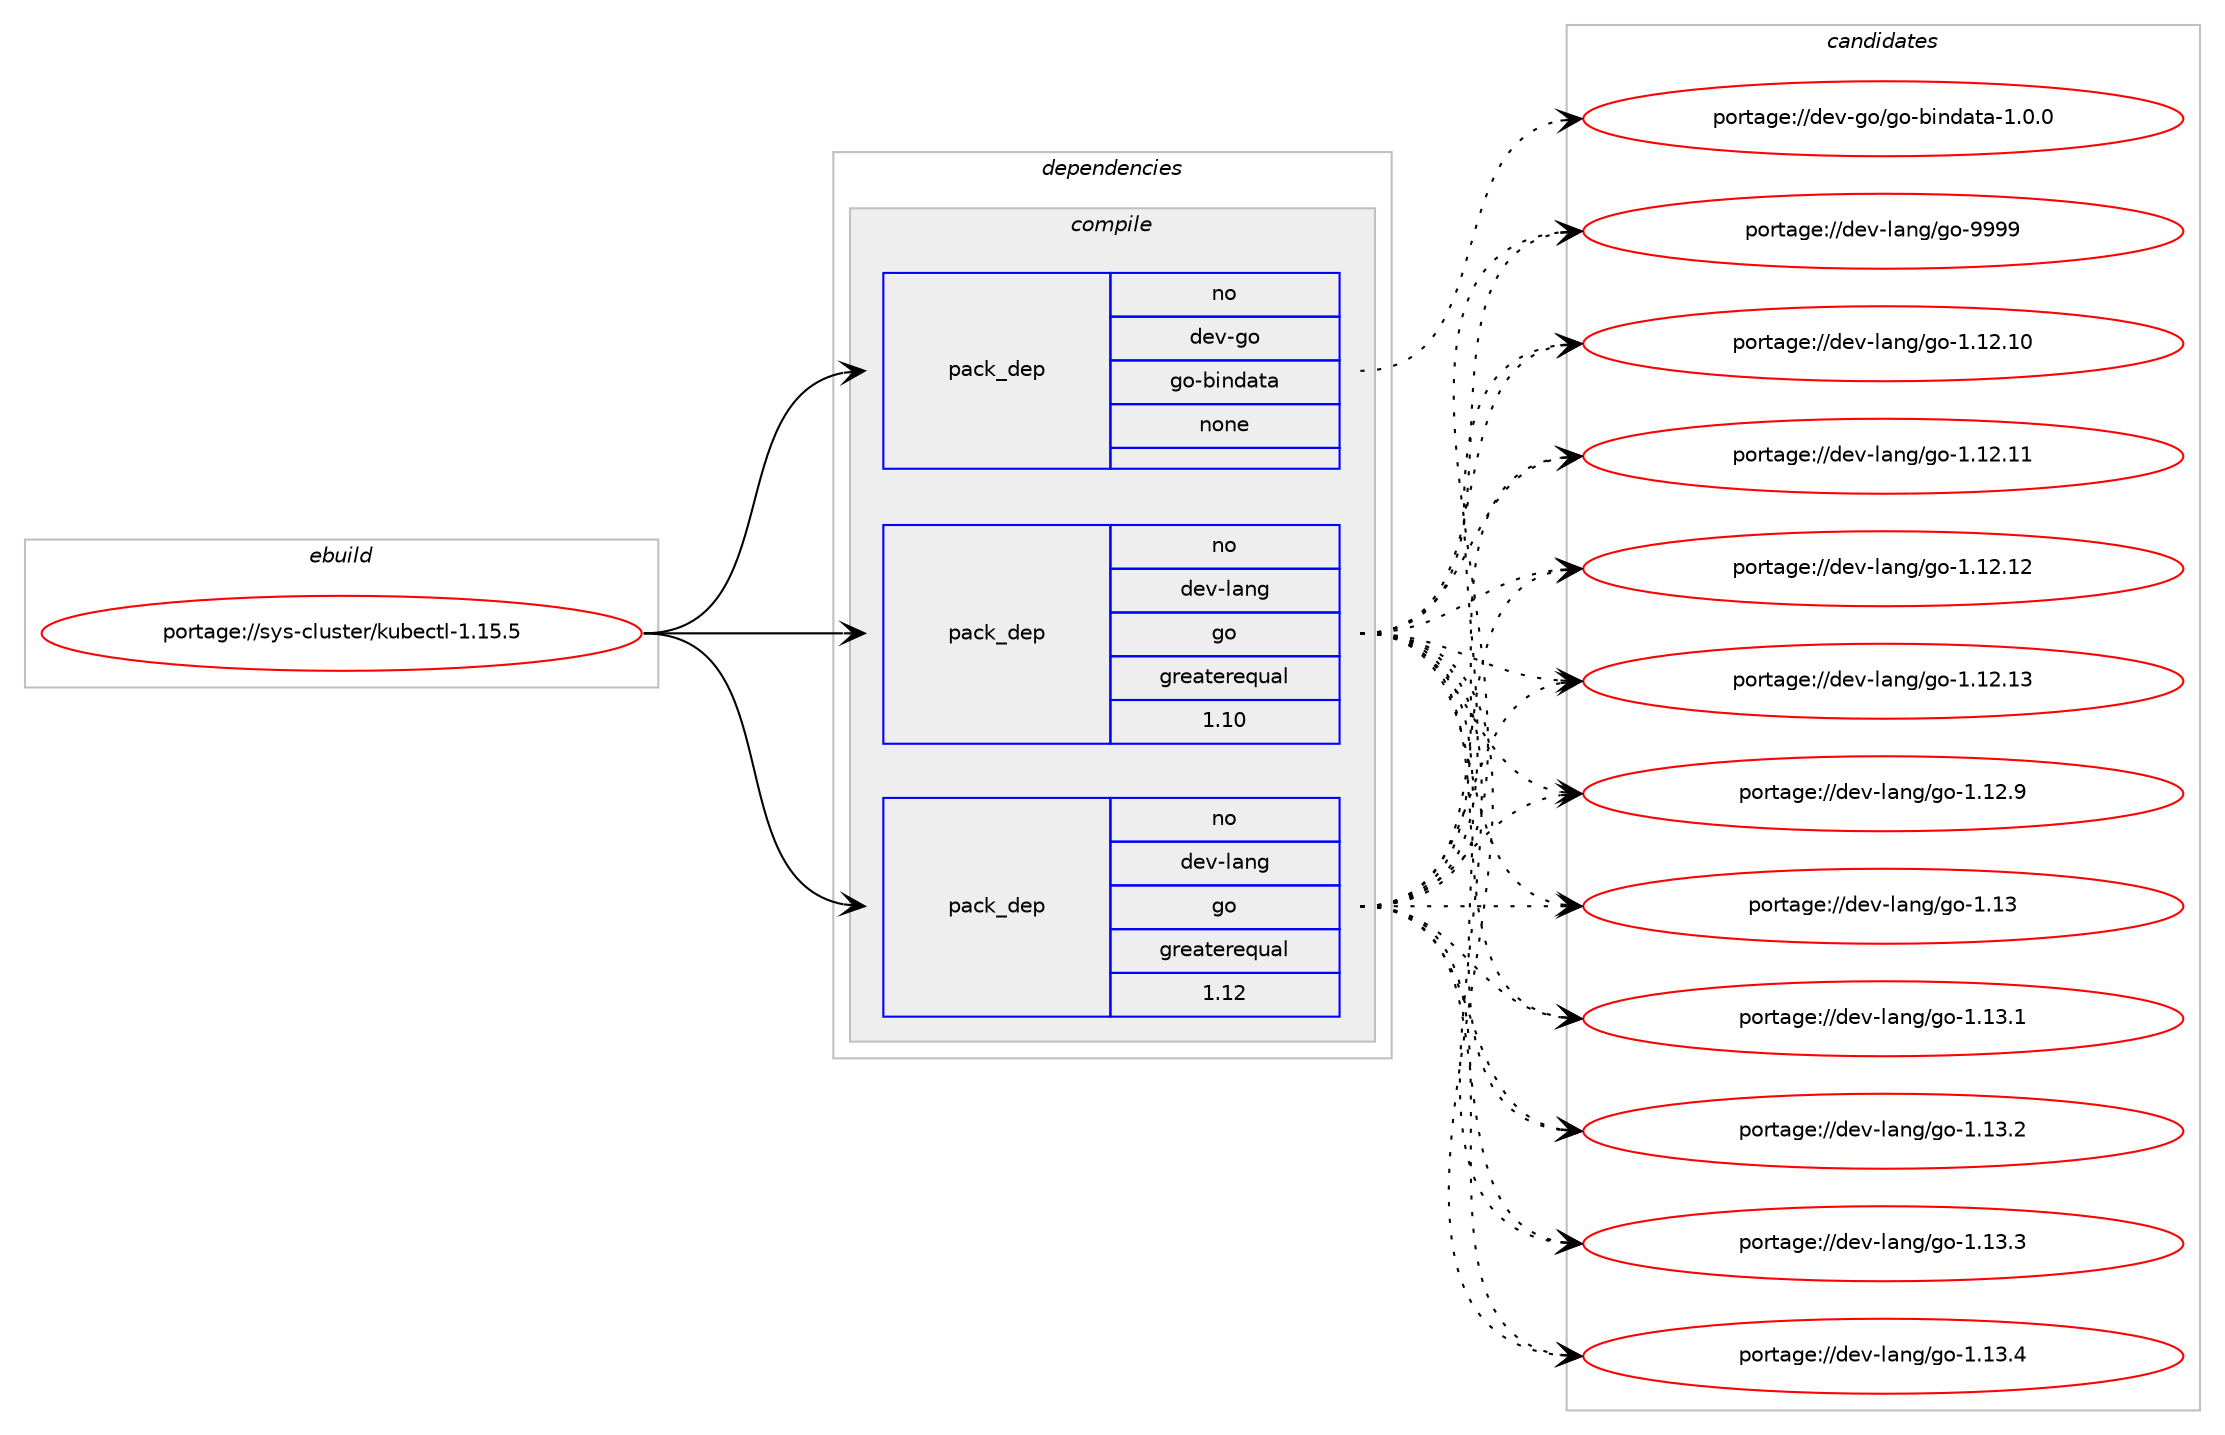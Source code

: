 digraph prolog {

# *************
# Graph options
# *************

newrank=true;
concentrate=true;
compound=true;
graph [rankdir=LR,fontname=Helvetica,fontsize=10,ranksep=1.5];#, ranksep=2.5, nodesep=0.2];
edge  [arrowhead=vee];
node  [fontname=Helvetica,fontsize=10];

# **********
# The ebuild
# **********

subgraph cluster_leftcol {
color=gray;
rank=same;
label=<<i>ebuild</i>>;
id [label="portage://sys-cluster/kubectl-1.15.5", color=red, width=4, href="../sys-cluster/kubectl-1.15.5.svg"];
}

# ****************
# The dependencies
# ****************

subgraph cluster_midcol {
color=gray;
label=<<i>dependencies</i>>;
subgraph cluster_compile {
fillcolor="#eeeeee";
style=filled;
label=<<i>compile</i>>;
subgraph pack309729 {
dependency418226 [label=<<TABLE BORDER="0" CELLBORDER="1" CELLSPACING="0" CELLPADDING="4" WIDTH="220"><TR><TD ROWSPAN="6" CELLPADDING="30">pack_dep</TD></TR><TR><TD WIDTH="110">no</TD></TR><TR><TD>dev-go</TD></TR><TR><TD>go-bindata</TD></TR><TR><TD>none</TD></TR><TR><TD></TD></TR></TABLE>>, shape=none, color=blue];
}
id:e -> dependency418226:w [weight=20,style="solid",arrowhead="vee"];
subgraph pack309730 {
dependency418227 [label=<<TABLE BORDER="0" CELLBORDER="1" CELLSPACING="0" CELLPADDING="4" WIDTH="220"><TR><TD ROWSPAN="6" CELLPADDING="30">pack_dep</TD></TR><TR><TD WIDTH="110">no</TD></TR><TR><TD>dev-lang</TD></TR><TR><TD>go</TD></TR><TR><TD>greaterequal</TD></TR><TR><TD>1.10</TD></TR></TABLE>>, shape=none, color=blue];
}
id:e -> dependency418227:w [weight=20,style="solid",arrowhead="vee"];
subgraph pack309731 {
dependency418228 [label=<<TABLE BORDER="0" CELLBORDER="1" CELLSPACING="0" CELLPADDING="4" WIDTH="220"><TR><TD ROWSPAN="6" CELLPADDING="30">pack_dep</TD></TR><TR><TD WIDTH="110">no</TD></TR><TR><TD>dev-lang</TD></TR><TR><TD>go</TD></TR><TR><TD>greaterequal</TD></TR><TR><TD>1.12</TD></TR></TABLE>>, shape=none, color=blue];
}
id:e -> dependency418228:w [weight=20,style="solid",arrowhead="vee"];
}
subgraph cluster_compileandrun {
fillcolor="#eeeeee";
style=filled;
label=<<i>compile and run</i>>;
}
subgraph cluster_run {
fillcolor="#eeeeee";
style=filled;
label=<<i>run</i>>;
}
}

# **************
# The candidates
# **************

subgraph cluster_choices {
rank=same;
color=gray;
label=<<i>candidates</i>>;

subgraph choice309729 {
color=black;
nodesep=1;
choiceportage100101118451031114710311145981051101009711697454946484648 [label="portage://dev-go/go-bindata-1.0.0", color=red, width=4,href="../dev-go/go-bindata-1.0.0.svg"];
dependency418226:e -> choiceportage100101118451031114710311145981051101009711697454946484648:w [style=dotted,weight="100"];
}
subgraph choice309730 {
color=black;
nodesep=1;
choiceportage1001011184510897110103471031114549464950464948 [label="portage://dev-lang/go-1.12.10", color=red, width=4,href="../dev-lang/go-1.12.10.svg"];
choiceportage1001011184510897110103471031114549464950464949 [label="portage://dev-lang/go-1.12.11", color=red, width=4,href="../dev-lang/go-1.12.11.svg"];
choiceportage1001011184510897110103471031114549464950464950 [label="portage://dev-lang/go-1.12.12", color=red, width=4,href="../dev-lang/go-1.12.12.svg"];
choiceportage1001011184510897110103471031114549464950464951 [label="portage://dev-lang/go-1.12.13", color=red, width=4,href="../dev-lang/go-1.12.13.svg"];
choiceportage10010111845108971101034710311145494649504657 [label="portage://dev-lang/go-1.12.9", color=red, width=4,href="../dev-lang/go-1.12.9.svg"];
choiceportage1001011184510897110103471031114549464951 [label="portage://dev-lang/go-1.13", color=red, width=4,href="../dev-lang/go-1.13.svg"];
choiceportage10010111845108971101034710311145494649514649 [label="portage://dev-lang/go-1.13.1", color=red, width=4,href="../dev-lang/go-1.13.1.svg"];
choiceportage10010111845108971101034710311145494649514650 [label="portage://dev-lang/go-1.13.2", color=red, width=4,href="../dev-lang/go-1.13.2.svg"];
choiceportage10010111845108971101034710311145494649514651 [label="portage://dev-lang/go-1.13.3", color=red, width=4,href="../dev-lang/go-1.13.3.svg"];
choiceportage10010111845108971101034710311145494649514652 [label="portage://dev-lang/go-1.13.4", color=red, width=4,href="../dev-lang/go-1.13.4.svg"];
choiceportage1001011184510897110103471031114557575757 [label="portage://dev-lang/go-9999", color=red, width=4,href="../dev-lang/go-9999.svg"];
dependency418227:e -> choiceportage1001011184510897110103471031114549464950464948:w [style=dotted,weight="100"];
dependency418227:e -> choiceportage1001011184510897110103471031114549464950464949:w [style=dotted,weight="100"];
dependency418227:e -> choiceportage1001011184510897110103471031114549464950464950:w [style=dotted,weight="100"];
dependency418227:e -> choiceportage1001011184510897110103471031114549464950464951:w [style=dotted,weight="100"];
dependency418227:e -> choiceportage10010111845108971101034710311145494649504657:w [style=dotted,weight="100"];
dependency418227:e -> choiceportage1001011184510897110103471031114549464951:w [style=dotted,weight="100"];
dependency418227:e -> choiceportage10010111845108971101034710311145494649514649:w [style=dotted,weight="100"];
dependency418227:e -> choiceportage10010111845108971101034710311145494649514650:w [style=dotted,weight="100"];
dependency418227:e -> choiceportage10010111845108971101034710311145494649514651:w [style=dotted,weight="100"];
dependency418227:e -> choiceportage10010111845108971101034710311145494649514652:w [style=dotted,weight="100"];
dependency418227:e -> choiceportage1001011184510897110103471031114557575757:w [style=dotted,weight="100"];
}
subgraph choice309731 {
color=black;
nodesep=1;
choiceportage1001011184510897110103471031114549464950464948 [label="portage://dev-lang/go-1.12.10", color=red, width=4,href="../dev-lang/go-1.12.10.svg"];
choiceportage1001011184510897110103471031114549464950464949 [label="portage://dev-lang/go-1.12.11", color=red, width=4,href="../dev-lang/go-1.12.11.svg"];
choiceportage1001011184510897110103471031114549464950464950 [label="portage://dev-lang/go-1.12.12", color=red, width=4,href="../dev-lang/go-1.12.12.svg"];
choiceportage1001011184510897110103471031114549464950464951 [label="portage://dev-lang/go-1.12.13", color=red, width=4,href="../dev-lang/go-1.12.13.svg"];
choiceportage10010111845108971101034710311145494649504657 [label="portage://dev-lang/go-1.12.9", color=red, width=4,href="../dev-lang/go-1.12.9.svg"];
choiceportage1001011184510897110103471031114549464951 [label="portage://dev-lang/go-1.13", color=red, width=4,href="../dev-lang/go-1.13.svg"];
choiceportage10010111845108971101034710311145494649514649 [label="portage://dev-lang/go-1.13.1", color=red, width=4,href="../dev-lang/go-1.13.1.svg"];
choiceportage10010111845108971101034710311145494649514650 [label="portage://dev-lang/go-1.13.2", color=red, width=4,href="../dev-lang/go-1.13.2.svg"];
choiceportage10010111845108971101034710311145494649514651 [label="portage://dev-lang/go-1.13.3", color=red, width=4,href="../dev-lang/go-1.13.3.svg"];
choiceportage10010111845108971101034710311145494649514652 [label="portage://dev-lang/go-1.13.4", color=red, width=4,href="../dev-lang/go-1.13.4.svg"];
choiceportage1001011184510897110103471031114557575757 [label="portage://dev-lang/go-9999", color=red, width=4,href="../dev-lang/go-9999.svg"];
dependency418228:e -> choiceportage1001011184510897110103471031114549464950464948:w [style=dotted,weight="100"];
dependency418228:e -> choiceportage1001011184510897110103471031114549464950464949:w [style=dotted,weight="100"];
dependency418228:e -> choiceportage1001011184510897110103471031114549464950464950:w [style=dotted,weight="100"];
dependency418228:e -> choiceportage1001011184510897110103471031114549464950464951:w [style=dotted,weight="100"];
dependency418228:e -> choiceportage10010111845108971101034710311145494649504657:w [style=dotted,weight="100"];
dependency418228:e -> choiceportage1001011184510897110103471031114549464951:w [style=dotted,weight="100"];
dependency418228:e -> choiceportage10010111845108971101034710311145494649514649:w [style=dotted,weight="100"];
dependency418228:e -> choiceportage10010111845108971101034710311145494649514650:w [style=dotted,weight="100"];
dependency418228:e -> choiceportage10010111845108971101034710311145494649514651:w [style=dotted,weight="100"];
dependency418228:e -> choiceportage10010111845108971101034710311145494649514652:w [style=dotted,weight="100"];
dependency418228:e -> choiceportage1001011184510897110103471031114557575757:w [style=dotted,weight="100"];
}
}

}
